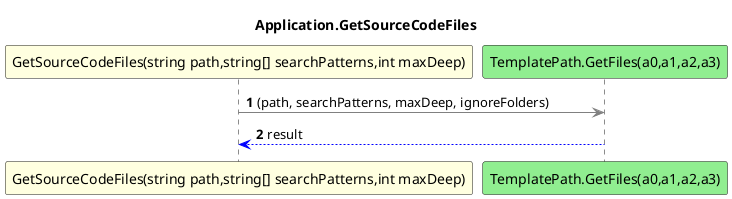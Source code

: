 @startuml Application.GetSourceCodeFiles
title Application.GetSourceCodeFiles
participant "GetSourceCodeFiles(string path,string[] searchPatterns,int maxDeep)" as GetSourceCodeFiles_p0_p1_p2 #LightYellow
participant "TemplatePath.GetFiles(a0,a1,a2,a3)" as TemplatePath_GetFiles_a0_a1_a2_a3 #LightGreen
autonumber
GetSourceCodeFiles_p0_p1_p2 -[#grey]> TemplatePath_GetFiles_a0_a1_a2_a3 : (path, searchPatterns, maxDeep, ignoreFolders)
TemplatePath_GetFiles_a0_a1_a2_a3 -[#blue]-> GetSourceCodeFiles_p0_p1_p2 : result
@enduml
